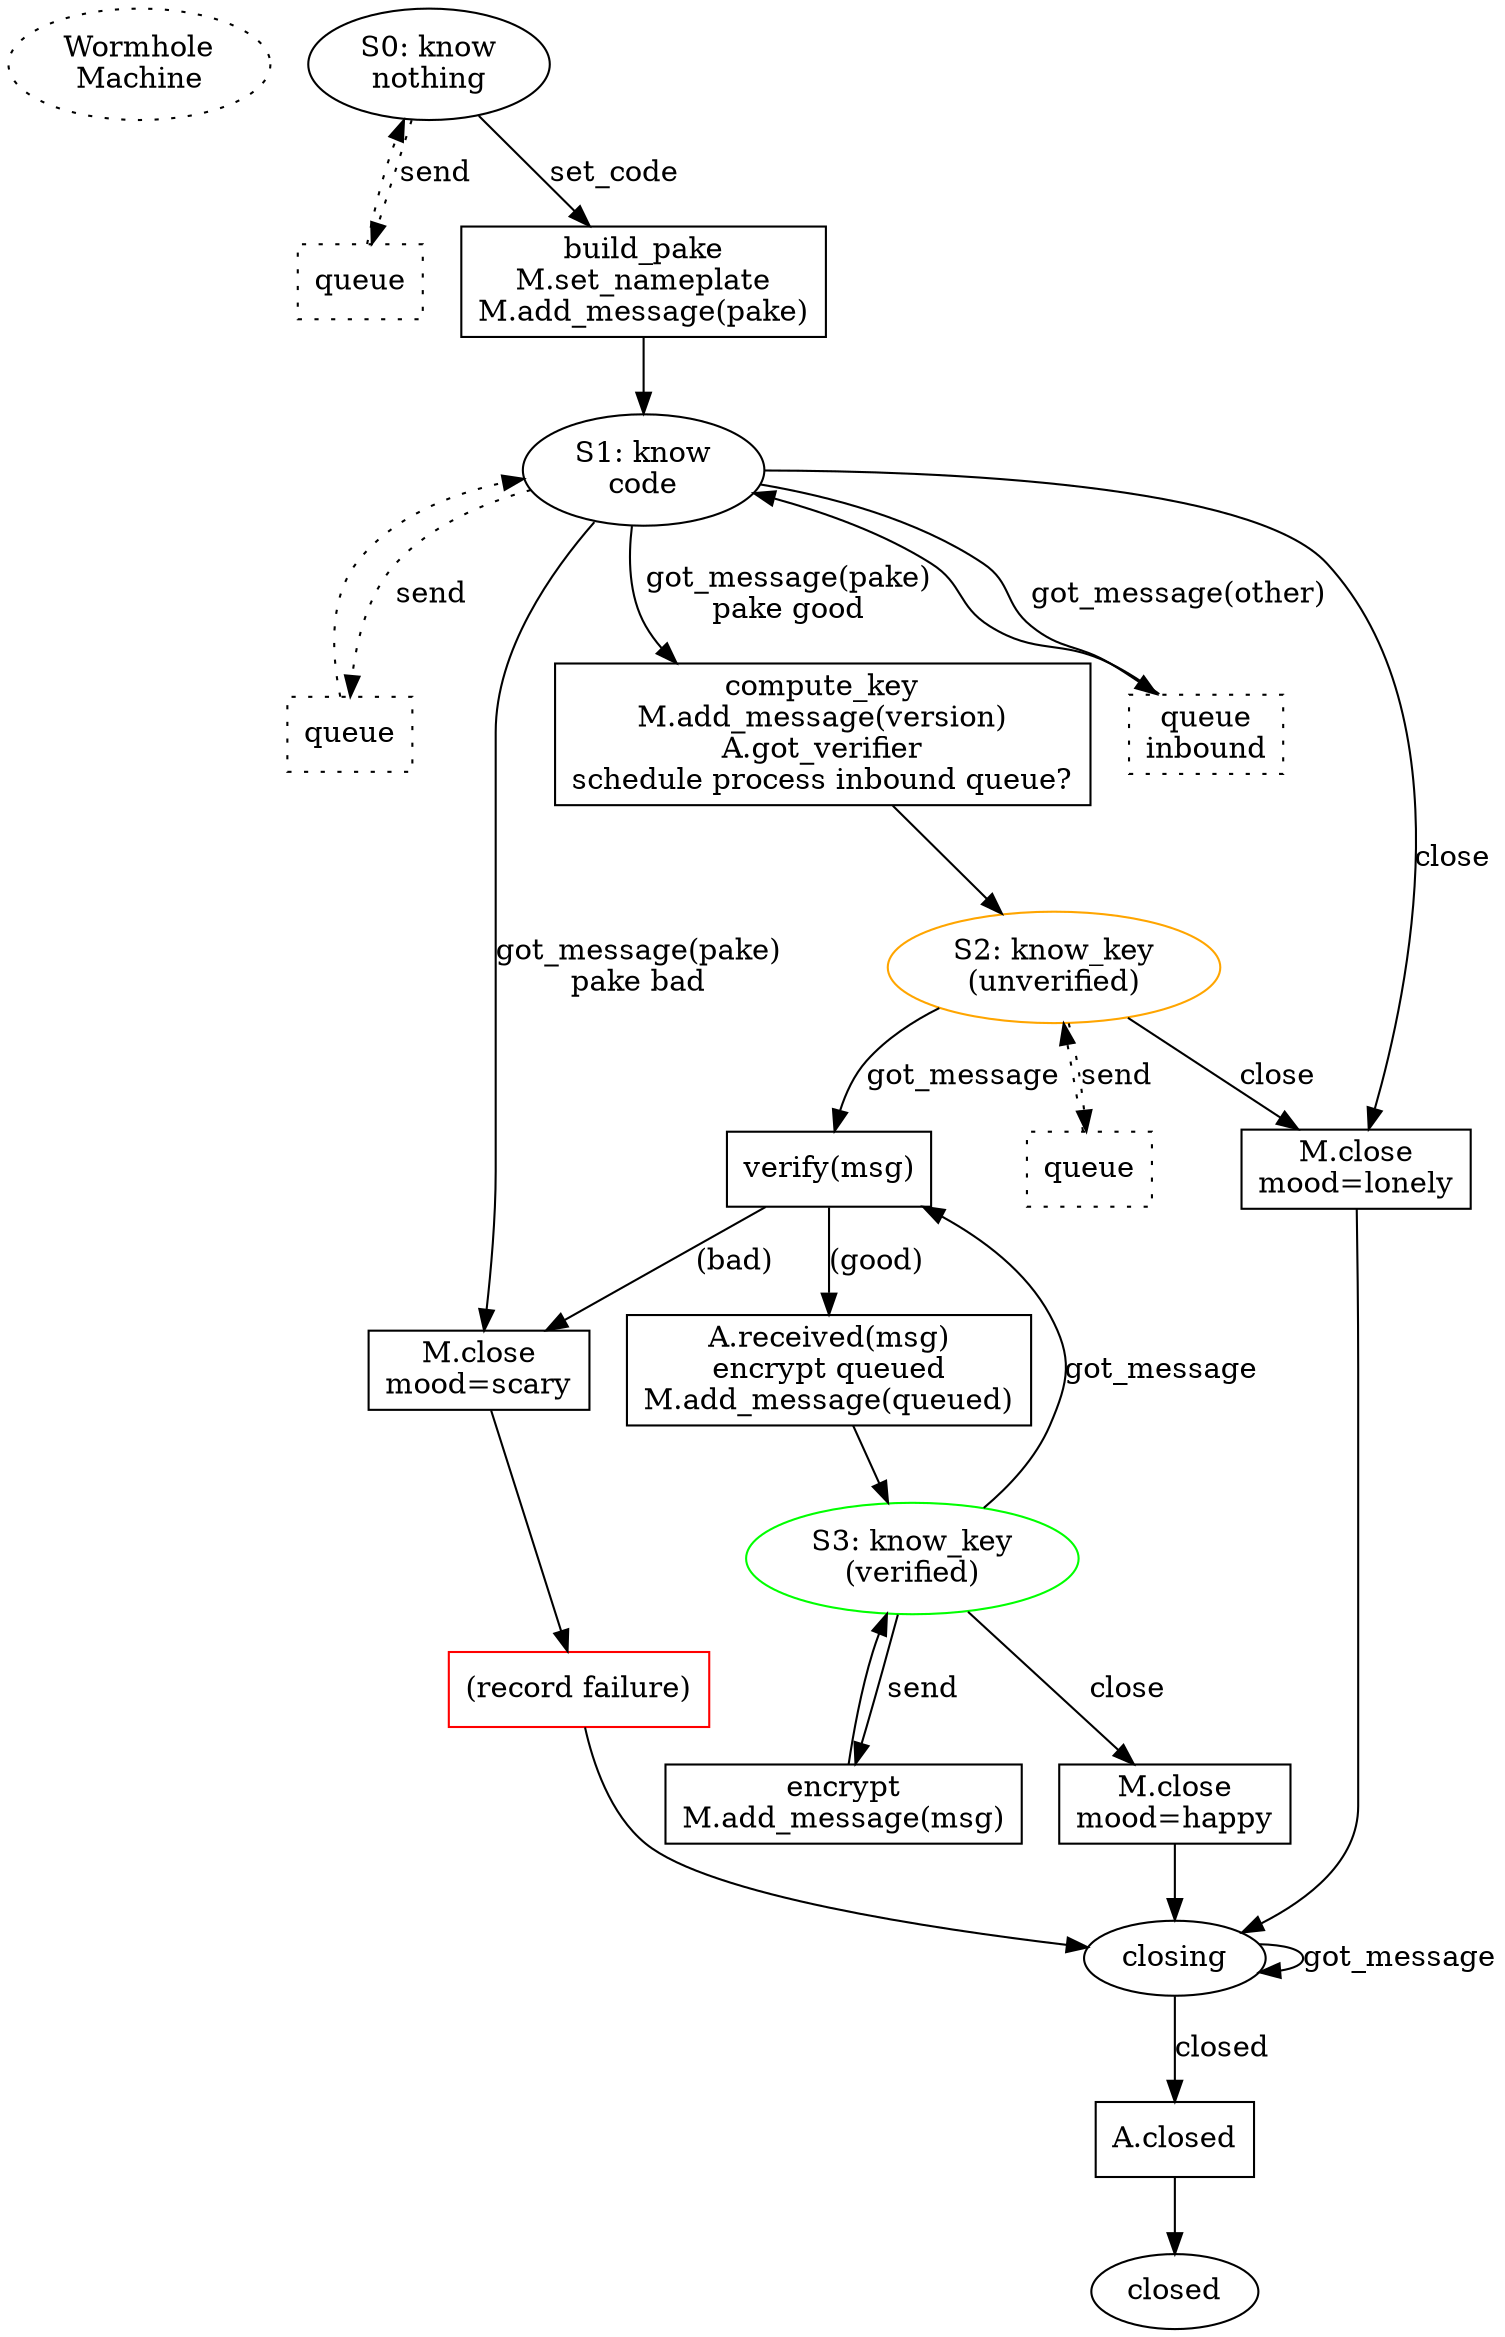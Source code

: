 digraph {

        /* could shave a RTT by committing to the nameplate early, before
        finishing the rest of the code input. While the user is still
        typing/completing the code, we claim the nameplate, open the mailbox,
        and retrieve the peer's PAKE message. Then as soon as the user
        finishes entering the code, we build our own PAKE message, send PAKE,
        compute the key, send VERSION. Starting from the Return, this saves
        two round trips. OTOH it adds consequences to hitting Tab. */

        start [label="Wormhole\nMachine" style="dotted"]

        S0 [label="S0: know\nnothing"]
        S0 -> P0_queue [label="send" style="dotted"]
        P0_queue [shape="box" style="dotted" label="queue"]
        P0_queue -> S0 [style="dotted"]
        S0 -> P0_build [label="set_code"]

        P0_build [shape="box" label="build_pake\nM.set_nameplate\nM.add_message(pake)"]
        P0_build -> S1
        S1 [label="S1: know\ncode"]
        S1 -> P1_queue [label="send" style="dotted"]
        P1_queue [shape="box" style="dotted" label="queue"]
        P1_queue -> S1 [style="dotted"]

        /* the Mailbox will deliver each message exactly once, but doesn't
        guarantee ordering: if Alice starts the process, then disconnects,
        then Bob starts (reading PAKE, sending both his PAKE and his VERSION
        phase), then Alice will see both PAKE and VERSION on her next
        connect, and might get the VERSION first.

        The Wormhole will queue inbound messages that it isn't ready for. The
        wormhole shim that lets applications do w.get(phase=) must do
        something similar, queueing inbound messages until it sees one for
        the phase it currently cares about.*/

        S1 -> P_mood_scary [label="got_message(pake)\npake bad"]
        S1 -> P1_compute [label="got_message(pake)\npake good"]
        S1 -> P1_queue_inbound [label="got_message(other)"]
        P1_queue_inbound [shape="box" style="dotted" label="queue\ninbound"]
        P1_queue_inbound -> S1
        S1 -> P_mood_lonely [label="close"]

        P1_compute [label="compute_key\nM.add_message(version)\nA.got_verifier\nschedule process inbound queue?" shape="box"]
        P1_compute -> S2

        P_mood_scary [shape="box" label="M.close\nmood=scary"]
        P_mood_scary -> P_notify_failure

        P_notify_failure [shape="box" label="(record failure)" color="red"]
        P_notify_failure -> S_closing

        S2 [label="S2: know_key\n(unverified)" color="orange"]
        S2 -> P_queue3 [label="send" style="dotted"]
        P_queue3 [shape="box" style="dotted" label="queue"]
        P_queue3 -> S2 [style="dotted"]
        S2 -> P_verify [label="got_message"] /* version or phase */
        S2 -> P_mood_lonely [label="close"] /* more like impatient */

        P_verify [label="verify(msg)" shape="box"]
        P_verify -> P_accept_msg [label="(good)"]
        P_verify -> P_mood_scary [label="(bad)"]

        P_accept_msg [label="A.received(msg)\nencrypt queued\nM.add_message(queued)"
                      shape="box"]
        P_accept_msg -> S3

        S3 [label="S3: know_key\n(verified)" color="green"]
        S3 -> P_verify [label="got_message"] /* probably phase */
        S3 -> P_mood_happy [label="close"]
        S3 -> P_send [label="send"]

        P_mood_happy [shape="box" label="M.close\nmood=happy"]
        P_mood_happy -> S_closing

        P_mood_lonely [shape="box" label="M.close\nmood=lonely"]
        P_mood_lonely -> S_closing

        P_send [shape="box" label="encrypt\nM.add_message(msg)"]
        P_send -> S3

        S_closing [label="closing"]
        S_closing -> P_closed [label="closed"]
        S_closing -> S_closing [label="got_message"]

        P_closed [shape="box" label="A.closed"]
        P_closed -> S_closed
        S_closed [label="closed"]
}
